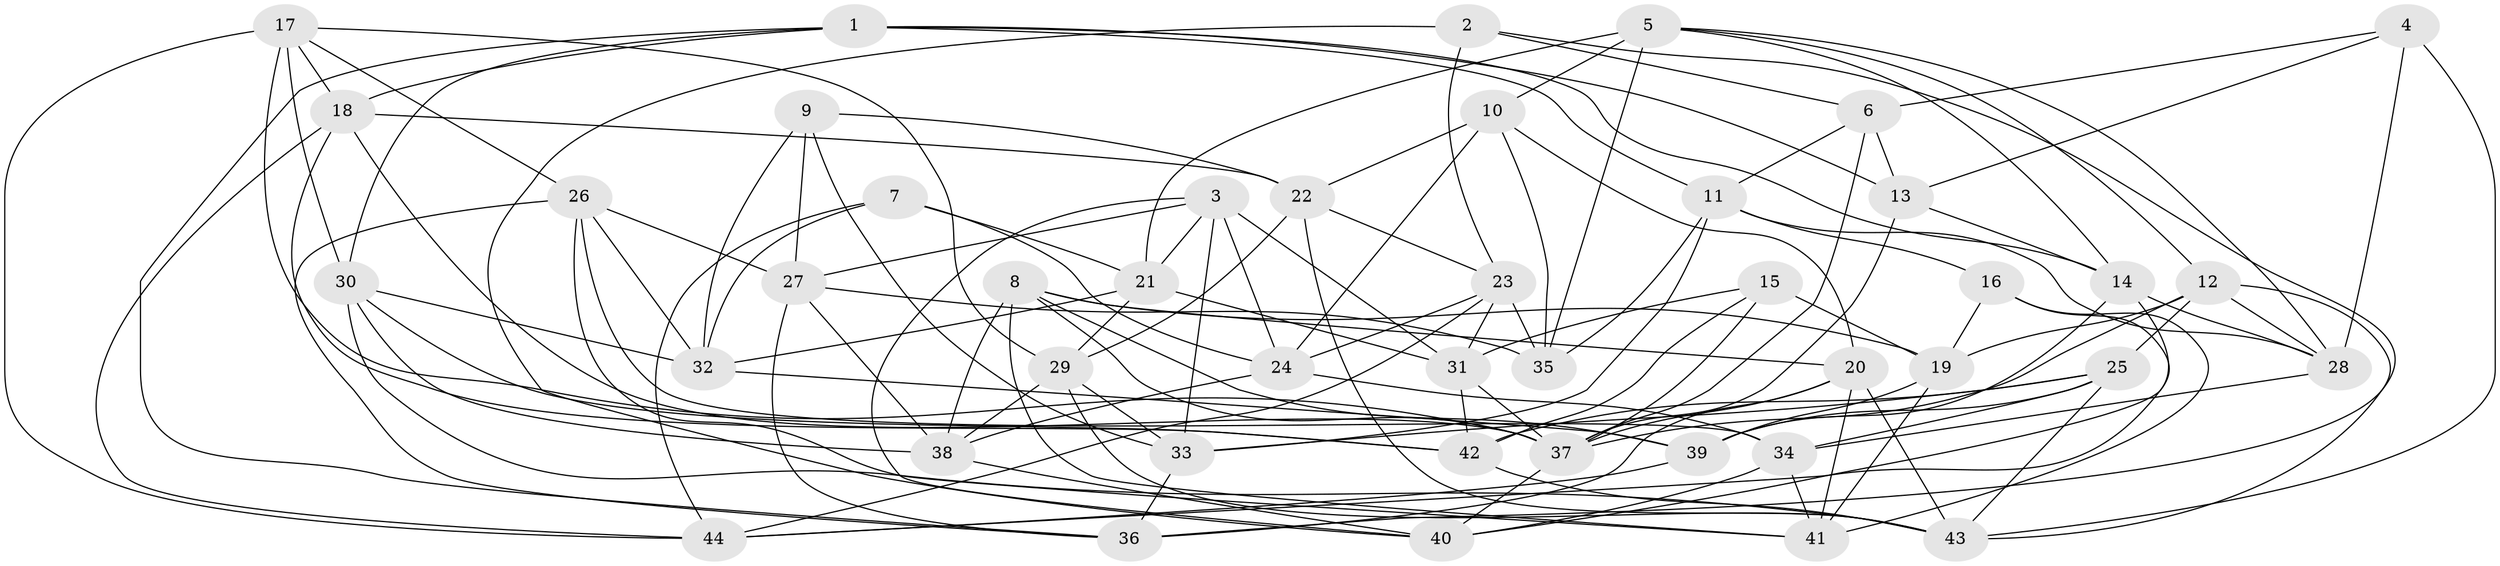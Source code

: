 // original degree distribution, {4: 1.0}
// Generated by graph-tools (version 1.1) at 2025/50/03/09/25 03:50:49]
// undirected, 44 vertices, 127 edges
graph export_dot {
graph [start="1"]
  node [color=gray90,style=filled];
  1;
  2;
  3;
  4;
  5;
  6;
  7;
  8;
  9;
  10;
  11;
  12;
  13;
  14;
  15;
  16;
  17;
  18;
  19;
  20;
  21;
  22;
  23;
  24;
  25;
  26;
  27;
  28;
  29;
  30;
  31;
  32;
  33;
  34;
  35;
  36;
  37;
  38;
  39;
  40;
  41;
  42;
  43;
  44;
  1 -- 11 [weight=1.0];
  1 -- 13 [weight=1.0];
  1 -- 14 [weight=1.0];
  1 -- 18 [weight=1.0];
  1 -- 30 [weight=1.0];
  1 -- 36 [weight=1.0];
  2 -- 6 [weight=1.0];
  2 -- 23 [weight=1.0];
  2 -- 36 [weight=1.0];
  2 -- 40 [weight=1.0];
  3 -- 21 [weight=1.0];
  3 -- 24 [weight=1.0];
  3 -- 27 [weight=1.0];
  3 -- 31 [weight=1.0];
  3 -- 33 [weight=1.0];
  3 -- 40 [weight=1.0];
  4 -- 6 [weight=1.0];
  4 -- 13 [weight=1.0];
  4 -- 28 [weight=1.0];
  4 -- 43 [weight=1.0];
  5 -- 10 [weight=2.0];
  5 -- 12 [weight=1.0];
  5 -- 14 [weight=1.0];
  5 -- 21 [weight=1.0];
  5 -- 28 [weight=1.0];
  5 -- 35 [weight=2.0];
  6 -- 11 [weight=1.0];
  6 -- 13 [weight=2.0];
  6 -- 37 [weight=1.0];
  7 -- 21 [weight=1.0];
  7 -- 24 [weight=1.0];
  7 -- 32 [weight=1.0];
  7 -- 44 [weight=1.0];
  8 -- 19 [weight=1.0];
  8 -- 20 [weight=1.0];
  8 -- 37 [weight=1.0];
  8 -- 38 [weight=1.0];
  8 -- 39 [weight=1.0];
  8 -- 41 [weight=1.0];
  9 -- 22 [weight=1.0];
  9 -- 27 [weight=1.0];
  9 -- 32 [weight=1.0];
  9 -- 33 [weight=1.0];
  10 -- 20 [weight=1.0];
  10 -- 22 [weight=1.0];
  10 -- 24 [weight=1.0];
  10 -- 35 [weight=1.0];
  11 -- 16 [weight=1.0];
  11 -- 28 [weight=1.0];
  11 -- 33 [weight=1.0];
  11 -- 35 [weight=1.0];
  12 -- 19 [weight=1.0];
  12 -- 25 [weight=1.0];
  12 -- 28 [weight=1.0];
  12 -- 37 [weight=1.0];
  12 -- 43 [weight=1.0];
  13 -- 14 [weight=1.0];
  13 -- 37 [weight=1.0];
  14 -- 28 [weight=1.0];
  14 -- 39 [weight=1.0];
  14 -- 44 [weight=1.0];
  15 -- 19 [weight=1.0];
  15 -- 31 [weight=1.0];
  15 -- 37 [weight=1.0];
  15 -- 42 [weight=1.0];
  16 -- 19 [weight=1.0];
  16 -- 40 [weight=1.0];
  16 -- 41 [weight=1.0];
  17 -- 18 [weight=1.0];
  17 -- 26 [weight=1.0];
  17 -- 29 [weight=1.0];
  17 -- 30 [weight=1.0];
  17 -- 37 [weight=1.0];
  17 -- 44 [weight=1.0];
  18 -- 22 [weight=1.0];
  18 -- 37 [weight=1.0];
  18 -- 42 [weight=1.0];
  18 -- 44 [weight=1.0];
  19 -- 39 [weight=1.0];
  19 -- 41 [weight=1.0];
  20 -- 36 [weight=1.0];
  20 -- 37 [weight=1.0];
  20 -- 41 [weight=1.0];
  20 -- 43 [weight=1.0];
  21 -- 29 [weight=1.0];
  21 -- 31 [weight=1.0];
  21 -- 32 [weight=1.0];
  22 -- 23 [weight=1.0];
  22 -- 29 [weight=1.0];
  22 -- 43 [weight=1.0];
  23 -- 24 [weight=1.0];
  23 -- 31 [weight=1.0];
  23 -- 35 [weight=1.0];
  23 -- 44 [weight=1.0];
  24 -- 34 [weight=1.0];
  24 -- 38 [weight=1.0];
  25 -- 33 [weight=1.0];
  25 -- 34 [weight=1.0];
  25 -- 39 [weight=1.0];
  25 -- 42 [weight=1.0];
  25 -- 43 [weight=1.0];
  26 -- 27 [weight=1.0];
  26 -- 32 [weight=1.0];
  26 -- 34 [weight=1.0];
  26 -- 36 [weight=1.0];
  26 -- 41 [weight=1.0];
  27 -- 35 [weight=1.0];
  27 -- 36 [weight=1.0];
  27 -- 38 [weight=1.0];
  28 -- 34 [weight=1.0];
  29 -- 33 [weight=1.0];
  29 -- 38 [weight=1.0];
  29 -- 43 [weight=1.0];
  30 -- 32 [weight=1.0];
  30 -- 38 [weight=1.0];
  30 -- 42 [weight=1.0];
  30 -- 43 [weight=1.0];
  31 -- 37 [weight=1.0];
  31 -- 42 [weight=1.0];
  32 -- 39 [weight=1.0];
  33 -- 36 [weight=1.0];
  34 -- 40 [weight=1.0];
  34 -- 41 [weight=1.0];
  37 -- 40 [weight=1.0];
  38 -- 40 [weight=1.0];
  39 -- 44 [weight=1.0];
  42 -- 43 [weight=1.0];
}
